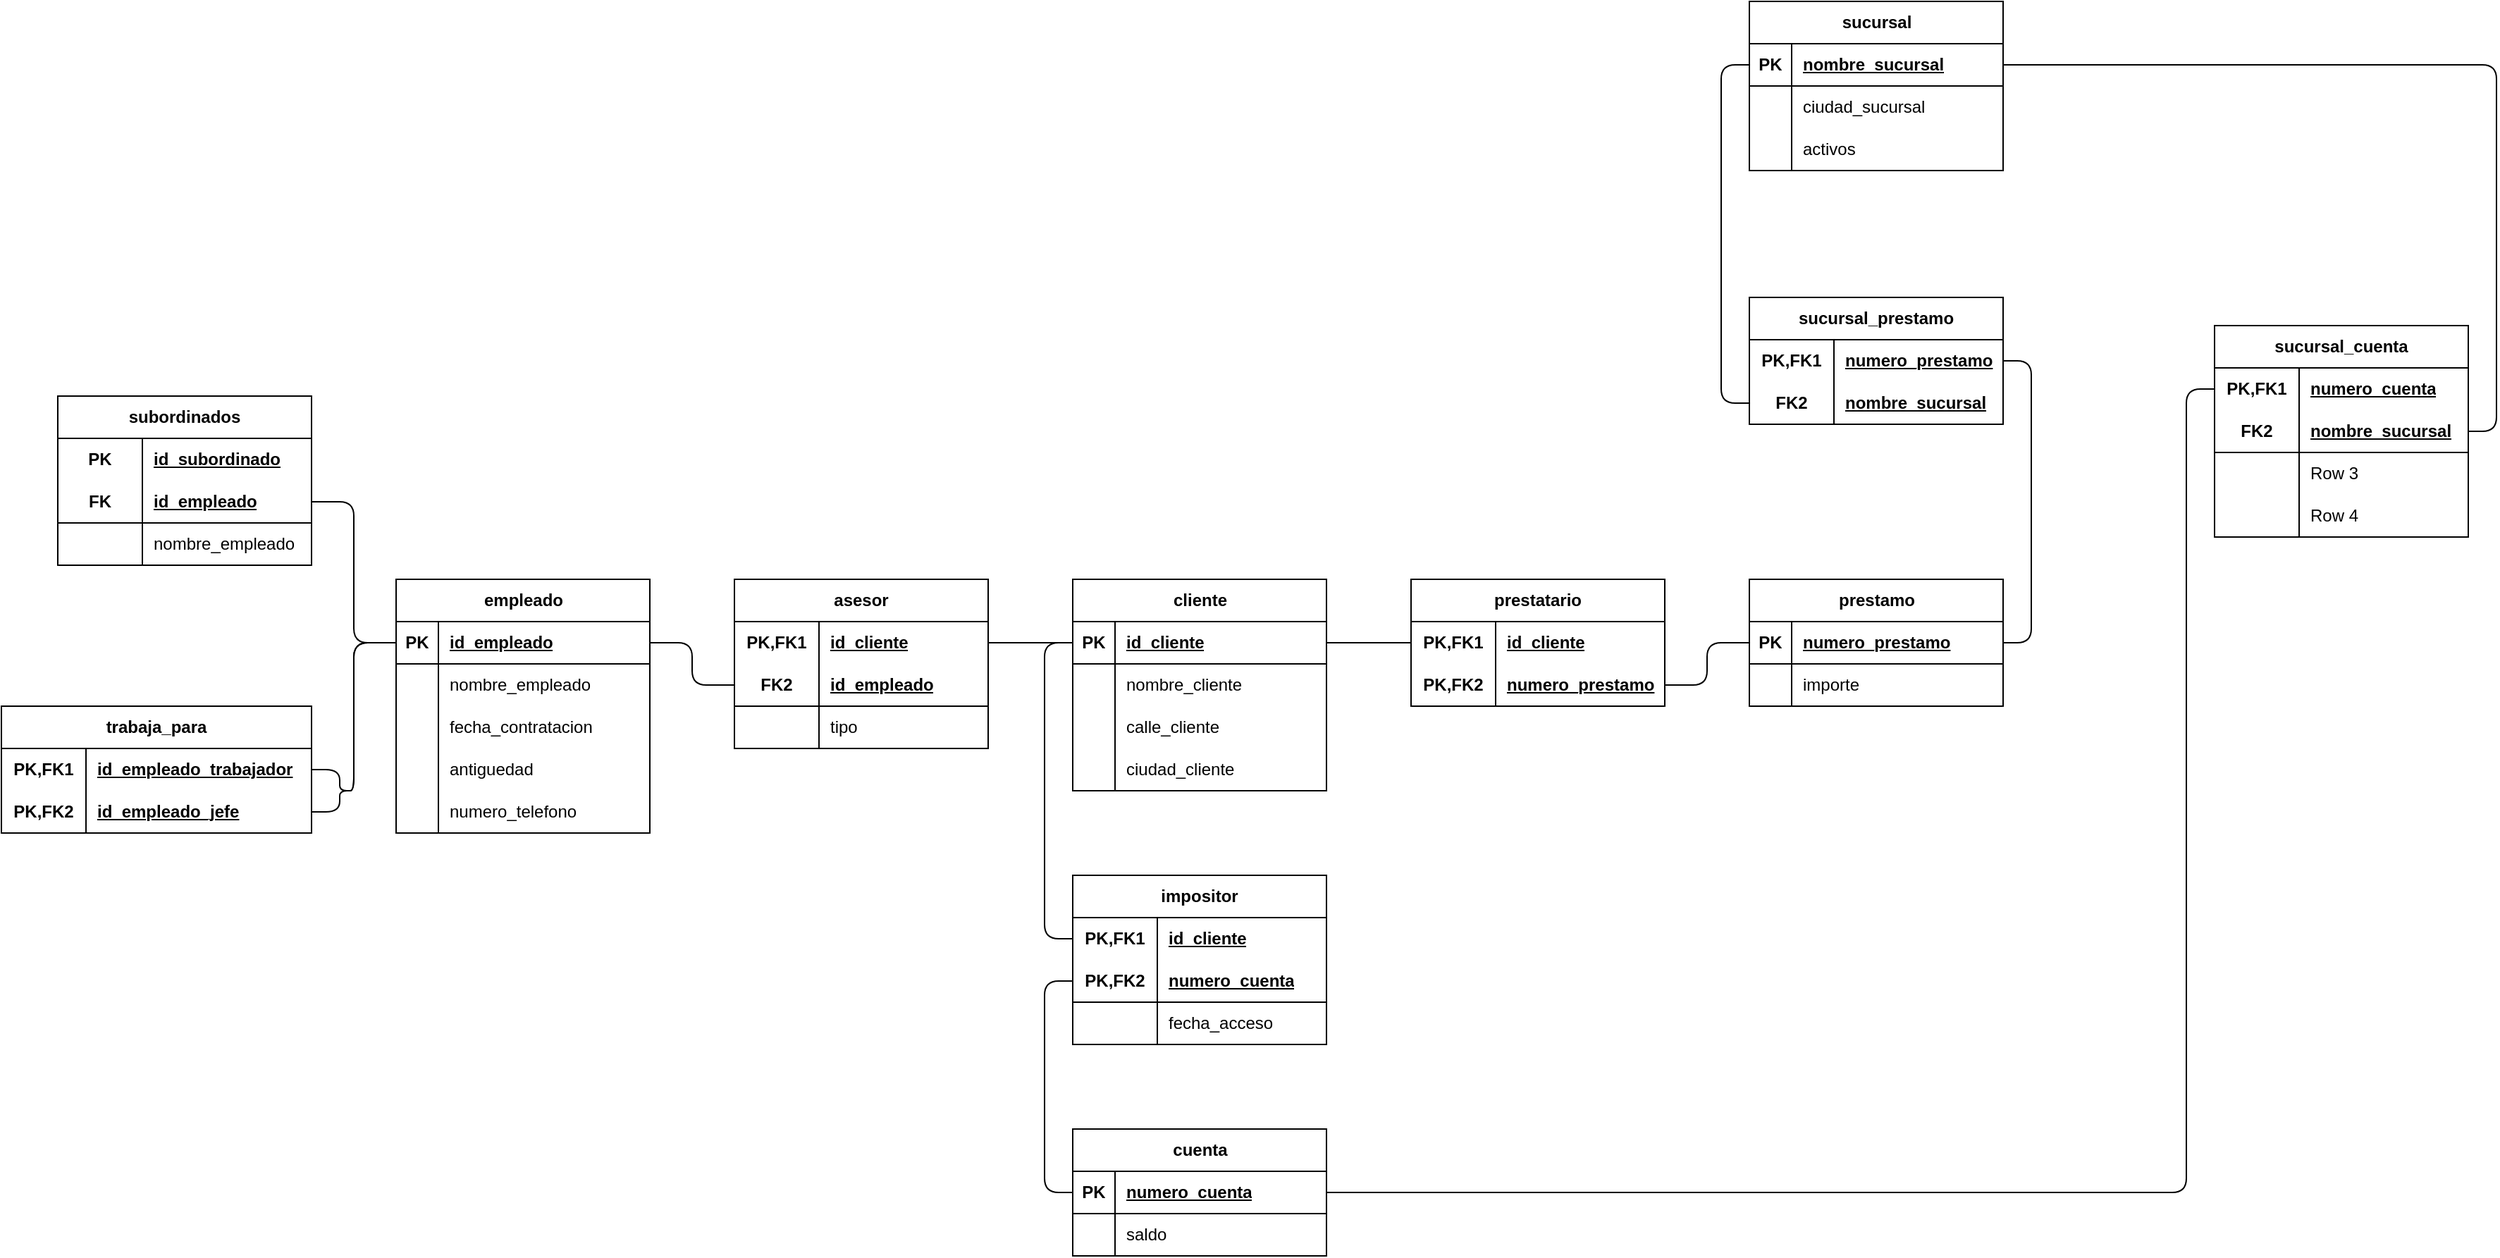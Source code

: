 <mxfile version="24.6.4" type="github">
  <diagram name="Page-1" id="PwkVuGm8XhXzM4n0Y1nv">
    <mxGraphModel dx="2437" dy="2028" grid="1" gridSize="10" guides="1" tooltips="1" connect="1" arrows="1" fold="1" page="1" pageScale="1" pageWidth="850" pageHeight="1100" math="0" shadow="0">
      <root>
        <mxCell id="0" />
        <mxCell id="1" parent="0" />
        <mxCell id="ovVoZ49HgOf7FlBFa15o-1" value="cliente" style="shape=table;startSize=30;container=1;collapsible=1;childLayout=tableLayout;fixedRows=1;rowLines=0;fontStyle=1;align=center;resizeLast=1;html=1;" vertex="1" parent="1">
          <mxGeometry x="170" y="200" width="180" height="150" as="geometry" />
        </mxCell>
        <mxCell id="ovVoZ49HgOf7FlBFa15o-2" value="" style="shape=tableRow;horizontal=0;startSize=0;swimlaneHead=0;swimlaneBody=0;fillColor=none;collapsible=0;dropTarget=0;points=[[0,0.5],[1,0.5]];portConstraint=eastwest;top=0;left=0;right=0;bottom=1;" vertex="1" parent="ovVoZ49HgOf7FlBFa15o-1">
          <mxGeometry y="30" width="180" height="30" as="geometry" />
        </mxCell>
        <mxCell id="ovVoZ49HgOf7FlBFa15o-3" value="PK" style="shape=partialRectangle;connectable=0;fillColor=none;top=0;left=0;bottom=0;right=0;fontStyle=1;overflow=hidden;whiteSpace=wrap;html=1;" vertex="1" parent="ovVoZ49HgOf7FlBFa15o-2">
          <mxGeometry width="30" height="30" as="geometry">
            <mxRectangle width="30" height="30" as="alternateBounds" />
          </mxGeometry>
        </mxCell>
        <mxCell id="ovVoZ49HgOf7FlBFa15o-4" value="id_cliente" style="shape=partialRectangle;connectable=0;fillColor=none;top=0;left=0;bottom=0;right=0;align=left;spacingLeft=6;fontStyle=5;overflow=hidden;whiteSpace=wrap;html=1;" vertex="1" parent="ovVoZ49HgOf7FlBFa15o-2">
          <mxGeometry x="30" width="150" height="30" as="geometry">
            <mxRectangle width="150" height="30" as="alternateBounds" />
          </mxGeometry>
        </mxCell>
        <mxCell id="ovVoZ49HgOf7FlBFa15o-5" value="" style="shape=tableRow;horizontal=0;startSize=0;swimlaneHead=0;swimlaneBody=0;fillColor=none;collapsible=0;dropTarget=0;points=[[0,0.5],[1,0.5]];portConstraint=eastwest;top=0;left=0;right=0;bottom=0;" vertex="1" parent="ovVoZ49HgOf7FlBFa15o-1">
          <mxGeometry y="60" width="180" height="30" as="geometry" />
        </mxCell>
        <mxCell id="ovVoZ49HgOf7FlBFa15o-6" value="" style="shape=partialRectangle;connectable=0;fillColor=none;top=0;left=0;bottom=0;right=0;editable=1;overflow=hidden;whiteSpace=wrap;html=1;" vertex="1" parent="ovVoZ49HgOf7FlBFa15o-5">
          <mxGeometry width="30" height="30" as="geometry">
            <mxRectangle width="30" height="30" as="alternateBounds" />
          </mxGeometry>
        </mxCell>
        <mxCell id="ovVoZ49HgOf7FlBFa15o-7" value="nombre_cliente" style="shape=partialRectangle;connectable=0;fillColor=none;top=0;left=0;bottom=0;right=0;align=left;spacingLeft=6;overflow=hidden;whiteSpace=wrap;html=1;" vertex="1" parent="ovVoZ49HgOf7FlBFa15o-5">
          <mxGeometry x="30" width="150" height="30" as="geometry">
            <mxRectangle width="150" height="30" as="alternateBounds" />
          </mxGeometry>
        </mxCell>
        <mxCell id="ovVoZ49HgOf7FlBFa15o-8" value="" style="shape=tableRow;horizontal=0;startSize=0;swimlaneHead=0;swimlaneBody=0;fillColor=none;collapsible=0;dropTarget=0;points=[[0,0.5],[1,0.5]];portConstraint=eastwest;top=0;left=0;right=0;bottom=0;" vertex="1" parent="ovVoZ49HgOf7FlBFa15o-1">
          <mxGeometry y="90" width="180" height="30" as="geometry" />
        </mxCell>
        <mxCell id="ovVoZ49HgOf7FlBFa15o-9" value="" style="shape=partialRectangle;connectable=0;fillColor=none;top=0;left=0;bottom=0;right=0;editable=1;overflow=hidden;whiteSpace=wrap;html=1;" vertex="1" parent="ovVoZ49HgOf7FlBFa15o-8">
          <mxGeometry width="30" height="30" as="geometry">
            <mxRectangle width="30" height="30" as="alternateBounds" />
          </mxGeometry>
        </mxCell>
        <mxCell id="ovVoZ49HgOf7FlBFa15o-10" value="calle_cliente" style="shape=partialRectangle;connectable=0;fillColor=none;top=0;left=0;bottom=0;right=0;align=left;spacingLeft=6;overflow=hidden;whiteSpace=wrap;html=1;" vertex="1" parent="ovVoZ49HgOf7FlBFa15o-8">
          <mxGeometry x="30" width="150" height="30" as="geometry">
            <mxRectangle width="150" height="30" as="alternateBounds" />
          </mxGeometry>
        </mxCell>
        <mxCell id="ovVoZ49HgOf7FlBFa15o-11" value="" style="shape=tableRow;horizontal=0;startSize=0;swimlaneHead=0;swimlaneBody=0;fillColor=none;collapsible=0;dropTarget=0;points=[[0,0.5],[1,0.5]];portConstraint=eastwest;top=0;left=0;right=0;bottom=0;" vertex="1" parent="ovVoZ49HgOf7FlBFa15o-1">
          <mxGeometry y="120" width="180" height="30" as="geometry" />
        </mxCell>
        <mxCell id="ovVoZ49HgOf7FlBFa15o-12" value="" style="shape=partialRectangle;connectable=0;fillColor=none;top=0;left=0;bottom=0;right=0;editable=1;overflow=hidden;whiteSpace=wrap;html=1;" vertex="1" parent="ovVoZ49HgOf7FlBFa15o-11">
          <mxGeometry width="30" height="30" as="geometry">
            <mxRectangle width="30" height="30" as="alternateBounds" />
          </mxGeometry>
        </mxCell>
        <mxCell id="ovVoZ49HgOf7FlBFa15o-13" value="ciudad_cliente" style="shape=partialRectangle;connectable=0;fillColor=none;top=0;left=0;bottom=0;right=0;align=left;spacingLeft=6;overflow=hidden;whiteSpace=wrap;html=1;" vertex="1" parent="ovVoZ49HgOf7FlBFa15o-11">
          <mxGeometry x="30" width="150" height="30" as="geometry">
            <mxRectangle width="150" height="30" as="alternateBounds" />
          </mxGeometry>
        </mxCell>
        <mxCell id="ovVoZ49HgOf7FlBFa15o-14" value="prestamo" style="shape=table;startSize=30;container=1;collapsible=1;childLayout=tableLayout;fixedRows=1;rowLines=0;fontStyle=1;align=center;resizeLast=1;html=1;" vertex="1" parent="1">
          <mxGeometry x="650" y="200" width="180" height="90" as="geometry" />
        </mxCell>
        <mxCell id="ovVoZ49HgOf7FlBFa15o-15" value="" style="shape=tableRow;horizontal=0;startSize=0;swimlaneHead=0;swimlaneBody=0;fillColor=none;collapsible=0;dropTarget=0;points=[[0,0.5],[1,0.5]];portConstraint=eastwest;top=0;left=0;right=0;bottom=1;" vertex="1" parent="ovVoZ49HgOf7FlBFa15o-14">
          <mxGeometry y="30" width="180" height="30" as="geometry" />
        </mxCell>
        <mxCell id="ovVoZ49HgOf7FlBFa15o-16" value="PK" style="shape=partialRectangle;connectable=0;fillColor=none;top=0;left=0;bottom=0;right=0;fontStyle=1;overflow=hidden;whiteSpace=wrap;html=1;" vertex="1" parent="ovVoZ49HgOf7FlBFa15o-15">
          <mxGeometry width="30" height="30" as="geometry">
            <mxRectangle width="30" height="30" as="alternateBounds" />
          </mxGeometry>
        </mxCell>
        <mxCell id="ovVoZ49HgOf7FlBFa15o-17" value="numero_prestamo" style="shape=partialRectangle;connectable=0;fillColor=none;top=0;left=0;bottom=0;right=0;align=left;spacingLeft=6;fontStyle=5;overflow=hidden;whiteSpace=wrap;html=1;" vertex="1" parent="ovVoZ49HgOf7FlBFa15o-15">
          <mxGeometry x="30" width="150" height="30" as="geometry">
            <mxRectangle width="150" height="30" as="alternateBounds" />
          </mxGeometry>
        </mxCell>
        <mxCell id="ovVoZ49HgOf7FlBFa15o-18" value="" style="shape=tableRow;horizontal=0;startSize=0;swimlaneHead=0;swimlaneBody=0;fillColor=none;collapsible=0;dropTarget=0;points=[[0,0.5],[1,0.5]];portConstraint=eastwest;top=0;left=0;right=0;bottom=0;" vertex="1" parent="ovVoZ49HgOf7FlBFa15o-14">
          <mxGeometry y="60" width="180" height="30" as="geometry" />
        </mxCell>
        <mxCell id="ovVoZ49HgOf7FlBFa15o-19" value="" style="shape=partialRectangle;connectable=0;fillColor=none;top=0;left=0;bottom=0;right=0;editable=1;overflow=hidden;whiteSpace=wrap;html=1;" vertex="1" parent="ovVoZ49HgOf7FlBFa15o-18">
          <mxGeometry width="30" height="30" as="geometry">
            <mxRectangle width="30" height="30" as="alternateBounds" />
          </mxGeometry>
        </mxCell>
        <mxCell id="ovVoZ49HgOf7FlBFa15o-20" value="importe" style="shape=partialRectangle;connectable=0;fillColor=none;top=0;left=0;bottom=0;right=0;align=left;spacingLeft=6;overflow=hidden;whiteSpace=wrap;html=1;" vertex="1" parent="ovVoZ49HgOf7FlBFa15o-18">
          <mxGeometry x="30" width="150" height="30" as="geometry">
            <mxRectangle width="150" height="30" as="alternateBounds" />
          </mxGeometry>
        </mxCell>
        <mxCell id="ovVoZ49HgOf7FlBFa15o-27" value="prestatario" style="shape=table;startSize=30;container=1;collapsible=1;childLayout=tableLayout;fixedRows=1;rowLines=0;fontStyle=1;align=center;resizeLast=1;html=1;whiteSpace=wrap;" vertex="1" parent="1">
          <mxGeometry x="410" y="200" width="180" height="90" as="geometry">
            <mxRectangle x="410" y="200" width="100" height="30" as="alternateBounds" />
          </mxGeometry>
        </mxCell>
        <mxCell id="ovVoZ49HgOf7FlBFa15o-28" value="" style="shape=tableRow;horizontal=0;startSize=0;swimlaneHead=0;swimlaneBody=0;fillColor=none;collapsible=0;dropTarget=0;points=[[0,0.5],[1,0.5]];portConstraint=eastwest;top=0;left=0;right=0;bottom=0;html=1;" vertex="1" parent="ovVoZ49HgOf7FlBFa15o-27">
          <mxGeometry y="30" width="180" height="30" as="geometry" />
        </mxCell>
        <mxCell id="ovVoZ49HgOf7FlBFa15o-29" value="PK,FK1" style="shape=partialRectangle;connectable=0;fillColor=none;top=0;left=0;bottom=0;right=0;fontStyle=1;overflow=hidden;html=1;whiteSpace=wrap;" vertex="1" parent="ovVoZ49HgOf7FlBFa15o-28">
          <mxGeometry width="60" height="30" as="geometry">
            <mxRectangle width="60" height="30" as="alternateBounds" />
          </mxGeometry>
        </mxCell>
        <mxCell id="ovVoZ49HgOf7FlBFa15o-30" value="id_cliente" style="shape=partialRectangle;connectable=0;fillColor=none;top=0;left=0;bottom=0;right=0;align=left;spacingLeft=6;fontStyle=5;overflow=hidden;html=1;whiteSpace=wrap;" vertex="1" parent="ovVoZ49HgOf7FlBFa15o-28">
          <mxGeometry x="60" width="120" height="30" as="geometry">
            <mxRectangle width="120" height="30" as="alternateBounds" />
          </mxGeometry>
        </mxCell>
        <mxCell id="ovVoZ49HgOf7FlBFa15o-31" value="" style="shape=tableRow;horizontal=0;startSize=0;swimlaneHead=0;swimlaneBody=0;fillColor=none;collapsible=0;dropTarget=0;points=[[0,0.5],[1,0.5]];portConstraint=eastwest;top=0;left=0;right=0;bottom=1;html=1;" vertex="1" parent="ovVoZ49HgOf7FlBFa15o-27">
          <mxGeometry y="60" width="180" height="30" as="geometry" />
        </mxCell>
        <mxCell id="ovVoZ49HgOf7FlBFa15o-32" value="PK,FK2" style="shape=partialRectangle;connectable=0;fillColor=none;top=0;left=0;bottom=0;right=0;fontStyle=1;overflow=hidden;html=1;whiteSpace=wrap;" vertex="1" parent="ovVoZ49HgOf7FlBFa15o-31">
          <mxGeometry width="60" height="30" as="geometry">
            <mxRectangle width="60" height="30" as="alternateBounds" />
          </mxGeometry>
        </mxCell>
        <mxCell id="ovVoZ49HgOf7FlBFa15o-33" value="numero_prestamo" style="shape=partialRectangle;connectable=0;fillColor=none;top=0;left=0;bottom=0;right=0;align=left;spacingLeft=6;fontStyle=5;overflow=hidden;html=1;whiteSpace=wrap;" vertex="1" parent="ovVoZ49HgOf7FlBFa15o-31">
          <mxGeometry x="60" width="120" height="30" as="geometry">
            <mxRectangle width="120" height="30" as="alternateBounds" />
          </mxGeometry>
        </mxCell>
        <mxCell id="ovVoZ49HgOf7FlBFa15o-53" value="asesor" style="shape=table;startSize=30;container=1;collapsible=1;childLayout=tableLayout;fixedRows=1;rowLines=0;fontStyle=1;align=center;resizeLast=1;html=1;whiteSpace=wrap;" vertex="1" parent="1">
          <mxGeometry x="-70" y="200" width="180" height="120" as="geometry">
            <mxRectangle x="-70" y="200" width="130" height="30" as="alternateBounds" />
          </mxGeometry>
        </mxCell>
        <mxCell id="ovVoZ49HgOf7FlBFa15o-54" value="" style="shape=tableRow;horizontal=0;startSize=0;swimlaneHead=0;swimlaneBody=0;fillColor=none;collapsible=0;dropTarget=0;points=[[0,0.5],[1,0.5]];portConstraint=eastwest;top=0;left=0;right=0;bottom=0;html=1;" vertex="1" parent="ovVoZ49HgOf7FlBFa15o-53">
          <mxGeometry y="30" width="180" height="30" as="geometry" />
        </mxCell>
        <mxCell id="ovVoZ49HgOf7FlBFa15o-55" value="PK,FK1" style="shape=partialRectangle;connectable=0;fillColor=none;top=0;left=0;bottom=0;right=0;fontStyle=1;overflow=hidden;html=1;whiteSpace=wrap;" vertex="1" parent="ovVoZ49HgOf7FlBFa15o-54">
          <mxGeometry width="60" height="30" as="geometry">
            <mxRectangle width="60" height="30" as="alternateBounds" />
          </mxGeometry>
        </mxCell>
        <mxCell id="ovVoZ49HgOf7FlBFa15o-56" value="id_cliente" style="shape=partialRectangle;connectable=0;fillColor=none;top=0;left=0;bottom=0;right=0;align=left;spacingLeft=6;fontStyle=5;overflow=hidden;html=1;whiteSpace=wrap;" vertex="1" parent="ovVoZ49HgOf7FlBFa15o-54">
          <mxGeometry x="60" width="120" height="30" as="geometry">
            <mxRectangle width="120" height="30" as="alternateBounds" />
          </mxGeometry>
        </mxCell>
        <mxCell id="ovVoZ49HgOf7FlBFa15o-57" value="" style="shape=tableRow;horizontal=0;startSize=0;swimlaneHead=0;swimlaneBody=0;fillColor=none;collapsible=0;dropTarget=0;points=[[0,0.5],[1,0.5]];portConstraint=eastwest;top=0;left=0;right=0;bottom=1;html=1;" vertex="1" parent="ovVoZ49HgOf7FlBFa15o-53">
          <mxGeometry y="60" width="180" height="30" as="geometry" />
        </mxCell>
        <mxCell id="ovVoZ49HgOf7FlBFa15o-58" value="FK2" style="shape=partialRectangle;connectable=0;fillColor=none;top=0;left=0;bottom=0;right=0;fontStyle=1;overflow=hidden;html=1;whiteSpace=wrap;" vertex="1" parent="ovVoZ49HgOf7FlBFa15o-57">
          <mxGeometry width="60" height="30" as="geometry">
            <mxRectangle width="60" height="30" as="alternateBounds" />
          </mxGeometry>
        </mxCell>
        <mxCell id="ovVoZ49HgOf7FlBFa15o-59" value="id_empleado" style="shape=partialRectangle;connectable=0;fillColor=none;top=0;left=0;bottom=0;right=0;align=left;spacingLeft=6;fontStyle=5;overflow=hidden;html=1;whiteSpace=wrap;" vertex="1" parent="ovVoZ49HgOf7FlBFa15o-57">
          <mxGeometry x="60" width="120" height="30" as="geometry">
            <mxRectangle width="120" height="30" as="alternateBounds" />
          </mxGeometry>
        </mxCell>
        <mxCell id="ovVoZ49HgOf7FlBFa15o-60" value="" style="shape=tableRow;horizontal=0;startSize=0;swimlaneHead=0;swimlaneBody=0;fillColor=none;collapsible=0;dropTarget=0;points=[[0,0.5],[1,0.5]];portConstraint=eastwest;top=0;left=0;right=0;bottom=0;html=1;" vertex="1" parent="ovVoZ49HgOf7FlBFa15o-53">
          <mxGeometry y="90" width="180" height="30" as="geometry" />
        </mxCell>
        <mxCell id="ovVoZ49HgOf7FlBFa15o-61" value="" style="shape=partialRectangle;connectable=0;fillColor=none;top=0;left=0;bottom=0;right=0;editable=1;overflow=hidden;html=1;whiteSpace=wrap;" vertex="1" parent="ovVoZ49HgOf7FlBFa15o-60">
          <mxGeometry width="60" height="30" as="geometry">
            <mxRectangle width="60" height="30" as="alternateBounds" />
          </mxGeometry>
        </mxCell>
        <mxCell id="ovVoZ49HgOf7FlBFa15o-62" value="tipo" style="shape=partialRectangle;connectable=0;fillColor=none;top=0;left=0;bottom=0;right=0;align=left;spacingLeft=6;overflow=hidden;html=1;whiteSpace=wrap;" vertex="1" parent="ovVoZ49HgOf7FlBFa15o-60">
          <mxGeometry x="60" width="120" height="30" as="geometry">
            <mxRectangle width="120" height="30" as="alternateBounds" />
          </mxGeometry>
        </mxCell>
        <mxCell id="ovVoZ49HgOf7FlBFa15o-66" value="empleado" style="shape=table;startSize=30;container=1;collapsible=1;childLayout=tableLayout;fixedRows=1;rowLines=0;fontStyle=1;align=center;resizeLast=1;html=1;" vertex="1" parent="1">
          <mxGeometry x="-310" y="200" width="180" height="180" as="geometry" />
        </mxCell>
        <mxCell id="ovVoZ49HgOf7FlBFa15o-67" value="" style="shape=tableRow;horizontal=0;startSize=0;swimlaneHead=0;swimlaneBody=0;fillColor=none;collapsible=0;dropTarget=0;points=[[0,0.5],[1,0.5]];portConstraint=eastwest;top=0;left=0;right=0;bottom=1;" vertex="1" parent="ovVoZ49HgOf7FlBFa15o-66">
          <mxGeometry y="30" width="180" height="30" as="geometry" />
        </mxCell>
        <mxCell id="ovVoZ49HgOf7FlBFa15o-68" value="PK" style="shape=partialRectangle;connectable=0;fillColor=none;top=0;left=0;bottom=0;right=0;fontStyle=1;overflow=hidden;whiteSpace=wrap;html=1;" vertex="1" parent="ovVoZ49HgOf7FlBFa15o-67">
          <mxGeometry width="30" height="30" as="geometry">
            <mxRectangle width="30" height="30" as="alternateBounds" />
          </mxGeometry>
        </mxCell>
        <mxCell id="ovVoZ49HgOf7FlBFa15o-69" value="id_empleado" style="shape=partialRectangle;connectable=0;fillColor=none;top=0;left=0;bottom=0;right=0;align=left;spacingLeft=6;fontStyle=5;overflow=hidden;whiteSpace=wrap;html=1;" vertex="1" parent="ovVoZ49HgOf7FlBFa15o-67">
          <mxGeometry x="30" width="150" height="30" as="geometry">
            <mxRectangle width="150" height="30" as="alternateBounds" />
          </mxGeometry>
        </mxCell>
        <mxCell id="ovVoZ49HgOf7FlBFa15o-70" value="" style="shape=tableRow;horizontal=0;startSize=0;swimlaneHead=0;swimlaneBody=0;fillColor=none;collapsible=0;dropTarget=0;points=[[0,0.5],[1,0.5]];portConstraint=eastwest;top=0;left=0;right=0;bottom=0;" vertex="1" parent="ovVoZ49HgOf7FlBFa15o-66">
          <mxGeometry y="60" width="180" height="30" as="geometry" />
        </mxCell>
        <mxCell id="ovVoZ49HgOf7FlBFa15o-71" value="" style="shape=partialRectangle;connectable=0;fillColor=none;top=0;left=0;bottom=0;right=0;editable=1;overflow=hidden;whiteSpace=wrap;html=1;" vertex="1" parent="ovVoZ49HgOf7FlBFa15o-70">
          <mxGeometry width="30" height="30" as="geometry">
            <mxRectangle width="30" height="30" as="alternateBounds" />
          </mxGeometry>
        </mxCell>
        <mxCell id="ovVoZ49HgOf7FlBFa15o-72" value="nombre_empleado" style="shape=partialRectangle;connectable=0;fillColor=none;top=0;left=0;bottom=0;right=0;align=left;spacingLeft=6;overflow=hidden;whiteSpace=wrap;html=1;" vertex="1" parent="ovVoZ49HgOf7FlBFa15o-70">
          <mxGeometry x="30" width="150" height="30" as="geometry">
            <mxRectangle width="150" height="30" as="alternateBounds" />
          </mxGeometry>
        </mxCell>
        <mxCell id="ovVoZ49HgOf7FlBFa15o-73" value="" style="shape=tableRow;horizontal=0;startSize=0;swimlaneHead=0;swimlaneBody=0;fillColor=none;collapsible=0;dropTarget=0;points=[[0,0.5],[1,0.5]];portConstraint=eastwest;top=0;left=0;right=0;bottom=0;" vertex="1" parent="ovVoZ49HgOf7FlBFa15o-66">
          <mxGeometry y="90" width="180" height="30" as="geometry" />
        </mxCell>
        <mxCell id="ovVoZ49HgOf7FlBFa15o-74" value="" style="shape=partialRectangle;connectable=0;fillColor=none;top=0;left=0;bottom=0;right=0;editable=1;overflow=hidden;whiteSpace=wrap;html=1;" vertex="1" parent="ovVoZ49HgOf7FlBFa15o-73">
          <mxGeometry width="30" height="30" as="geometry">
            <mxRectangle width="30" height="30" as="alternateBounds" />
          </mxGeometry>
        </mxCell>
        <mxCell id="ovVoZ49HgOf7FlBFa15o-75" value="fecha_contratacion" style="shape=partialRectangle;connectable=0;fillColor=none;top=0;left=0;bottom=0;right=0;align=left;spacingLeft=6;overflow=hidden;whiteSpace=wrap;html=1;" vertex="1" parent="ovVoZ49HgOf7FlBFa15o-73">
          <mxGeometry x="30" width="150" height="30" as="geometry">
            <mxRectangle width="150" height="30" as="alternateBounds" />
          </mxGeometry>
        </mxCell>
        <mxCell id="ovVoZ49HgOf7FlBFa15o-76" value="" style="shape=tableRow;horizontal=0;startSize=0;swimlaneHead=0;swimlaneBody=0;fillColor=none;collapsible=0;dropTarget=0;points=[[0,0.5],[1,0.5]];portConstraint=eastwest;top=0;left=0;right=0;bottom=0;" vertex="1" parent="ovVoZ49HgOf7FlBFa15o-66">
          <mxGeometry y="120" width="180" height="30" as="geometry" />
        </mxCell>
        <mxCell id="ovVoZ49HgOf7FlBFa15o-77" value="" style="shape=partialRectangle;connectable=0;fillColor=none;top=0;left=0;bottom=0;right=0;editable=1;overflow=hidden;whiteSpace=wrap;html=1;" vertex="1" parent="ovVoZ49HgOf7FlBFa15o-76">
          <mxGeometry width="30" height="30" as="geometry">
            <mxRectangle width="30" height="30" as="alternateBounds" />
          </mxGeometry>
        </mxCell>
        <mxCell id="ovVoZ49HgOf7FlBFa15o-78" value="antiguedad" style="shape=partialRectangle;connectable=0;fillColor=none;top=0;left=0;bottom=0;right=0;align=left;spacingLeft=6;overflow=hidden;whiteSpace=wrap;html=1;" vertex="1" parent="ovVoZ49HgOf7FlBFa15o-76">
          <mxGeometry x="30" width="150" height="30" as="geometry">
            <mxRectangle width="150" height="30" as="alternateBounds" />
          </mxGeometry>
        </mxCell>
        <mxCell id="ovVoZ49HgOf7FlBFa15o-225" value="" style="shape=tableRow;horizontal=0;startSize=0;swimlaneHead=0;swimlaneBody=0;fillColor=none;collapsible=0;dropTarget=0;points=[[0,0.5],[1,0.5]];portConstraint=eastwest;top=0;left=0;right=0;bottom=0;" vertex="1" parent="ovVoZ49HgOf7FlBFa15o-66">
          <mxGeometry y="150" width="180" height="30" as="geometry" />
        </mxCell>
        <mxCell id="ovVoZ49HgOf7FlBFa15o-226" value="" style="shape=partialRectangle;connectable=0;fillColor=none;top=0;left=0;bottom=0;right=0;editable=1;overflow=hidden;whiteSpace=wrap;html=1;" vertex="1" parent="ovVoZ49HgOf7FlBFa15o-225">
          <mxGeometry width="30" height="30" as="geometry">
            <mxRectangle width="30" height="30" as="alternateBounds" />
          </mxGeometry>
        </mxCell>
        <mxCell id="ovVoZ49HgOf7FlBFa15o-227" value="numero_telefono" style="shape=partialRectangle;connectable=0;fillColor=none;top=0;left=0;bottom=0;right=0;align=left;spacingLeft=6;overflow=hidden;whiteSpace=wrap;html=1;" vertex="1" parent="ovVoZ49HgOf7FlBFa15o-225">
          <mxGeometry x="30" width="150" height="30" as="geometry">
            <mxRectangle width="150" height="30" as="alternateBounds" />
          </mxGeometry>
        </mxCell>
        <mxCell id="ovVoZ49HgOf7FlBFa15o-79" value="impositor" style="shape=table;startSize=30;container=1;collapsible=1;childLayout=tableLayout;fixedRows=1;rowLines=0;fontStyle=1;align=center;resizeLast=1;html=1;whiteSpace=wrap;" vertex="1" parent="1">
          <mxGeometry x="170" y="410" width="180" height="120" as="geometry">
            <mxRectangle x="170" y="410" width="90" height="30" as="alternateBounds" />
          </mxGeometry>
        </mxCell>
        <mxCell id="ovVoZ49HgOf7FlBFa15o-80" value="" style="shape=tableRow;horizontal=0;startSize=0;swimlaneHead=0;swimlaneBody=0;fillColor=none;collapsible=0;dropTarget=0;points=[[0,0.5],[1,0.5]];portConstraint=eastwest;top=0;left=0;right=0;bottom=0;html=1;" vertex="1" parent="ovVoZ49HgOf7FlBFa15o-79">
          <mxGeometry y="30" width="180" height="30" as="geometry" />
        </mxCell>
        <mxCell id="ovVoZ49HgOf7FlBFa15o-81" value="PK,FK1" style="shape=partialRectangle;connectable=0;fillColor=none;top=0;left=0;bottom=0;right=0;fontStyle=1;overflow=hidden;html=1;whiteSpace=wrap;" vertex="1" parent="ovVoZ49HgOf7FlBFa15o-80">
          <mxGeometry width="60" height="30" as="geometry">
            <mxRectangle width="60" height="30" as="alternateBounds" />
          </mxGeometry>
        </mxCell>
        <mxCell id="ovVoZ49HgOf7FlBFa15o-82" value="id_cliente" style="shape=partialRectangle;connectable=0;fillColor=none;top=0;left=0;bottom=0;right=0;align=left;spacingLeft=6;fontStyle=5;overflow=hidden;html=1;whiteSpace=wrap;" vertex="1" parent="ovVoZ49HgOf7FlBFa15o-80">
          <mxGeometry x="60" width="120" height="30" as="geometry">
            <mxRectangle width="120" height="30" as="alternateBounds" />
          </mxGeometry>
        </mxCell>
        <mxCell id="ovVoZ49HgOf7FlBFa15o-83" value="" style="shape=tableRow;horizontal=0;startSize=0;swimlaneHead=0;swimlaneBody=0;fillColor=none;collapsible=0;dropTarget=0;points=[[0,0.5],[1,0.5]];portConstraint=eastwest;top=0;left=0;right=0;bottom=1;html=1;" vertex="1" parent="ovVoZ49HgOf7FlBFa15o-79">
          <mxGeometry y="60" width="180" height="30" as="geometry" />
        </mxCell>
        <mxCell id="ovVoZ49HgOf7FlBFa15o-84" value="PK,FK2" style="shape=partialRectangle;connectable=0;fillColor=none;top=0;left=0;bottom=0;right=0;fontStyle=1;overflow=hidden;html=1;whiteSpace=wrap;" vertex="1" parent="ovVoZ49HgOf7FlBFa15o-83">
          <mxGeometry width="60" height="30" as="geometry">
            <mxRectangle width="60" height="30" as="alternateBounds" />
          </mxGeometry>
        </mxCell>
        <mxCell id="ovVoZ49HgOf7FlBFa15o-85" value="numero_cuenta" style="shape=partialRectangle;connectable=0;fillColor=none;top=0;left=0;bottom=0;right=0;align=left;spacingLeft=6;fontStyle=5;overflow=hidden;html=1;whiteSpace=wrap;" vertex="1" parent="ovVoZ49HgOf7FlBFa15o-83">
          <mxGeometry x="60" width="120" height="30" as="geometry">
            <mxRectangle width="120" height="30" as="alternateBounds" />
          </mxGeometry>
        </mxCell>
        <mxCell id="ovVoZ49HgOf7FlBFa15o-86" value="" style="shape=tableRow;horizontal=0;startSize=0;swimlaneHead=0;swimlaneBody=0;fillColor=none;collapsible=0;dropTarget=0;points=[[0,0.5],[1,0.5]];portConstraint=eastwest;top=0;left=0;right=0;bottom=0;html=1;" vertex="1" parent="ovVoZ49HgOf7FlBFa15o-79">
          <mxGeometry y="90" width="180" height="30" as="geometry" />
        </mxCell>
        <mxCell id="ovVoZ49HgOf7FlBFa15o-87" value="" style="shape=partialRectangle;connectable=0;fillColor=none;top=0;left=0;bottom=0;right=0;editable=1;overflow=hidden;html=1;whiteSpace=wrap;" vertex="1" parent="ovVoZ49HgOf7FlBFa15o-86">
          <mxGeometry width="60" height="30" as="geometry">
            <mxRectangle width="60" height="30" as="alternateBounds" />
          </mxGeometry>
        </mxCell>
        <mxCell id="ovVoZ49HgOf7FlBFa15o-88" value="fecha_acceso" style="shape=partialRectangle;connectable=0;fillColor=none;top=0;left=0;bottom=0;right=0;align=left;spacingLeft=6;overflow=hidden;html=1;whiteSpace=wrap;" vertex="1" parent="ovVoZ49HgOf7FlBFa15o-86">
          <mxGeometry x="60" width="120" height="30" as="geometry">
            <mxRectangle width="120" height="30" as="alternateBounds" />
          </mxGeometry>
        </mxCell>
        <mxCell id="ovVoZ49HgOf7FlBFa15o-92" value="cuenta" style="shape=table;startSize=30;container=1;collapsible=1;childLayout=tableLayout;fixedRows=1;rowLines=0;fontStyle=1;align=center;resizeLast=1;html=1;" vertex="1" parent="1">
          <mxGeometry x="170" y="590" width="180" height="90" as="geometry" />
        </mxCell>
        <mxCell id="ovVoZ49HgOf7FlBFa15o-93" value="" style="shape=tableRow;horizontal=0;startSize=0;swimlaneHead=0;swimlaneBody=0;fillColor=none;collapsible=0;dropTarget=0;points=[[0,0.5],[1,0.5]];portConstraint=eastwest;top=0;left=0;right=0;bottom=1;" vertex="1" parent="ovVoZ49HgOf7FlBFa15o-92">
          <mxGeometry y="30" width="180" height="30" as="geometry" />
        </mxCell>
        <mxCell id="ovVoZ49HgOf7FlBFa15o-94" value="PK" style="shape=partialRectangle;connectable=0;fillColor=none;top=0;left=0;bottom=0;right=0;fontStyle=1;overflow=hidden;whiteSpace=wrap;html=1;" vertex="1" parent="ovVoZ49HgOf7FlBFa15o-93">
          <mxGeometry width="30" height="30" as="geometry">
            <mxRectangle width="30" height="30" as="alternateBounds" />
          </mxGeometry>
        </mxCell>
        <mxCell id="ovVoZ49HgOf7FlBFa15o-95" value="numero_cuenta" style="shape=partialRectangle;connectable=0;fillColor=none;top=0;left=0;bottom=0;right=0;align=left;spacingLeft=6;fontStyle=5;overflow=hidden;whiteSpace=wrap;html=1;" vertex="1" parent="ovVoZ49HgOf7FlBFa15o-93">
          <mxGeometry x="30" width="150" height="30" as="geometry">
            <mxRectangle width="150" height="30" as="alternateBounds" />
          </mxGeometry>
        </mxCell>
        <mxCell id="ovVoZ49HgOf7FlBFa15o-96" value="" style="shape=tableRow;horizontal=0;startSize=0;swimlaneHead=0;swimlaneBody=0;fillColor=none;collapsible=0;dropTarget=0;points=[[0,0.5],[1,0.5]];portConstraint=eastwest;top=0;left=0;right=0;bottom=0;" vertex="1" parent="ovVoZ49HgOf7FlBFa15o-92">
          <mxGeometry y="60" width="180" height="30" as="geometry" />
        </mxCell>
        <mxCell id="ovVoZ49HgOf7FlBFa15o-97" value="" style="shape=partialRectangle;connectable=0;fillColor=none;top=0;left=0;bottom=0;right=0;editable=1;overflow=hidden;whiteSpace=wrap;html=1;" vertex="1" parent="ovVoZ49HgOf7FlBFa15o-96">
          <mxGeometry width="30" height="30" as="geometry">
            <mxRectangle width="30" height="30" as="alternateBounds" />
          </mxGeometry>
        </mxCell>
        <mxCell id="ovVoZ49HgOf7FlBFa15o-98" value="saldo" style="shape=partialRectangle;connectable=0;fillColor=none;top=0;left=0;bottom=0;right=0;align=left;spacingLeft=6;overflow=hidden;whiteSpace=wrap;html=1;" vertex="1" parent="ovVoZ49HgOf7FlBFa15o-96">
          <mxGeometry x="30" width="150" height="30" as="geometry">
            <mxRectangle width="150" height="30" as="alternateBounds" />
          </mxGeometry>
        </mxCell>
        <mxCell id="ovVoZ49HgOf7FlBFa15o-105" value="sucursal" style="shape=table;startSize=30;container=1;collapsible=1;childLayout=tableLayout;fixedRows=1;rowLines=0;fontStyle=1;align=center;resizeLast=1;html=1;" vertex="1" parent="1">
          <mxGeometry x="650" y="-210" width="180" height="120" as="geometry" />
        </mxCell>
        <mxCell id="ovVoZ49HgOf7FlBFa15o-106" value="" style="shape=tableRow;horizontal=0;startSize=0;swimlaneHead=0;swimlaneBody=0;fillColor=none;collapsible=0;dropTarget=0;points=[[0,0.5],[1,0.5]];portConstraint=eastwest;top=0;left=0;right=0;bottom=1;" vertex="1" parent="ovVoZ49HgOf7FlBFa15o-105">
          <mxGeometry y="30" width="180" height="30" as="geometry" />
        </mxCell>
        <mxCell id="ovVoZ49HgOf7FlBFa15o-107" value="PK" style="shape=partialRectangle;connectable=0;fillColor=none;top=0;left=0;bottom=0;right=0;fontStyle=1;overflow=hidden;whiteSpace=wrap;html=1;" vertex="1" parent="ovVoZ49HgOf7FlBFa15o-106">
          <mxGeometry width="30" height="30" as="geometry">
            <mxRectangle width="30" height="30" as="alternateBounds" />
          </mxGeometry>
        </mxCell>
        <mxCell id="ovVoZ49HgOf7FlBFa15o-108" value="nombre_sucursal" style="shape=partialRectangle;connectable=0;fillColor=none;top=0;left=0;bottom=0;right=0;align=left;spacingLeft=6;fontStyle=5;overflow=hidden;whiteSpace=wrap;html=1;" vertex="1" parent="ovVoZ49HgOf7FlBFa15o-106">
          <mxGeometry x="30" width="150" height="30" as="geometry">
            <mxRectangle width="150" height="30" as="alternateBounds" />
          </mxGeometry>
        </mxCell>
        <mxCell id="ovVoZ49HgOf7FlBFa15o-109" value="" style="shape=tableRow;horizontal=0;startSize=0;swimlaneHead=0;swimlaneBody=0;fillColor=none;collapsible=0;dropTarget=0;points=[[0,0.5],[1,0.5]];portConstraint=eastwest;top=0;left=0;right=0;bottom=0;" vertex="1" parent="ovVoZ49HgOf7FlBFa15o-105">
          <mxGeometry y="60" width="180" height="30" as="geometry" />
        </mxCell>
        <mxCell id="ovVoZ49HgOf7FlBFa15o-110" value="" style="shape=partialRectangle;connectable=0;fillColor=none;top=0;left=0;bottom=0;right=0;editable=1;overflow=hidden;whiteSpace=wrap;html=1;" vertex="1" parent="ovVoZ49HgOf7FlBFa15o-109">
          <mxGeometry width="30" height="30" as="geometry">
            <mxRectangle width="30" height="30" as="alternateBounds" />
          </mxGeometry>
        </mxCell>
        <mxCell id="ovVoZ49HgOf7FlBFa15o-111" value="ciudad_sucursal" style="shape=partialRectangle;connectable=0;fillColor=none;top=0;left=0;bottom=0;right=0;align=left;spacingLeft=6;overflow=hidden;whiteSpace=wrap;html=1;" vertex="1" parent="ovVoZ49HgOf7FlBFa15o-109">
          <mxGeometry x="30" width="150" height="30" as="geometry">
            <mxRectangle width="150" height="30" as="alternateBounds" />
          </mxGeometry>
        </mxCell>
        <mxCell id="ovVoZ49HgOf7FlBFa15o-112" value="" style="shape=tableRow;horizontal=0;startSize=0;swimlaneHead=0;swimlaneBody=0;fillColor=none;collapsible=0;dropTarget=0;points=[[0,0.5],[1,0.5]];portConstraint=eastwest;top=0;left=0;right=0;bottom=0;" vertex="1" parent="ovVoZ49HgOf7FlBFa15o-105">
          <mxGeometry y="90" width="180" height="30" as="geometry" />
        </mxCell>
        <mxCell id="ovVoZ49HgOf7FlBFa15o-113" value="" style="shape=partialRectangle;connectable=0;fillColor=none;top=0;left=0;bottom=0;right=0;editable=1;overflow=hidden;whiteSpace=wrap;html=1;" vertex="1" parent="ovVoZ49HgOf7FlBFa15o-112">
          <mxGeometry width="30" height="30" as="geometry">
            <mxRectangle width="30" height="30" as="alternateBounds" />
          </mxGeometry>
        </mxCell>
        <mxCell id="ovVoZ49HgOf7FlBFa15o-114" value="activos" style="shape=partialRectangle;connectable=0;fillColor=none;top=0;left=0;bottom=0;right=0;align=left;spacingLeft=6;overflow=hidden;whiteSpace=wrap;html=1;" vertex="1" parent="ovVoZ49HgOf7FlBFa15o-112">
          <mxGeometry x="30" width="150" height="30" as="geometry">
            <mxRectangle width="150" height="30" as="alternateBounds" />
          </mxGeometry>
        </mxCell>
        <mxCell id="ovVoZ49HgOf7FlBFa15o-118" value="sucursal_prestamo" style="shape=table;startSize=30;container=1;collapsible=1;childLayout=tableLayout;fixedRows=1;rowLines=0;fontStyle=1;align=center;resizeLast=1;html=1;whiteSpace=wrap;" vertex="1" parent="1">
          <mxGeometry x="650" width="180" height="90" as="geometry">
            <mxRectangle x="650" width="140" height="30" as="alternateBounds" />
          </mxGeometry>
        </mxCell>
        <mxCell id="ovVoZ49HgOf7FlBFa15o-119" value="" style="shape=tableRow;horizontal=0;startSize=0;swimlaneHead=0;swimlaneBody=0;fillColor=none;collapsible=0;dropTarget=0;points=[[0,0.5],[1,0.5]];portConstraint=eastwest;top=0;left=0;right=0;bottom=0;html=1;" vertex="1" parent="ovVoZ49HgOf7FlBFa15o-118">
          <mxGeometry y="30" width="180" height="30" as="geometry" />
        </mxCell>
        <mxCell id="ovVoZ49HgOf7FlBFa15o-120" value="PK,FK1" style="shape=partialRectangle;connectable=0;fillColor=none;top=0;left=0;bottom=0;right=0;fontStyle=1;overflow=hidden;html=1;whiteSpace=wrap;" vertex="1" parent="ovVoZ49HgOf7FlBFa15o-119">
          <mxGeometry width="60" height="30" as="geometry">
            <mxRectangle width="60" height="30" as="alternateBounds" />
          </mxGeometry>
        </mxCell>
        <mxCell id="ovVoZ49HgOf7FlBFa15o-121" value="numero_prestamo" style="shape=partialRectangle;connectable=0;fillColor=none;top=0;left=0;bottom=0;right=0;align=left;spacingLeft=6;fontStyle=5;overflow=hidden;html=1;whiteSpace=wrap;" vertex="1" parent="ovVoZ49HgOf7FlBFa15o-119">
          <mxGeometry x="60" width="120" height="30" as="geometry">
            <mxRectangle width="120" height="30" as="alternateBounds" />
          </mxGeometry>
        </mxCell>
        <mxCell id="ovVoZ49HgOf7FlBFa15o-122" value="" style="shape=tableRow;horizontal=0;startSize=0;swimlaneHead=0;swimlaneBody=0;fillColor=none;collapsible=0;dropTarget=0;points=[[0,0.5],[1,0.5]];portConstraint=eastwest;top=0;left=0;right=0;bottom=1;html=1;" vertex="1" parent="ovVoZ49HgOf7FlBFa15o-118">
          <mxGeometry y="60" width="180" height="30" as="geometry" />
        </mxCell>
        <mxCell id="ovVoZ49HgOf7FlBFa15o-123" value="FK2" style="shape=partialRectangle;connectable=0;fillColor=none;top=0;left=0;bottom=0;right=0;fontStyle=1;overflow=hidden;html=1;whiteSpace=wrap;" vertex="1" parent="ovVoZ49HgOf7FlBFa15o-122">
          <mxGeometry width="60" height="30" as="geometry">
            <mxRectangle width="60" height="30" as="alternateBounds" />
          </mxGeometry>
        </mxCell>
        <mxCell id="ovVoZ49HgOf7FlBFa15o-124" value="nombre_sucursal" style="shape=partialRectangle;connectable=0;fillColor=none;top=0;left=0;bottom=0;right=0;align=left;spacingLeft=6;fontStyle=5;overflow=hidden;html=1;whiteSpace=wrap;" vertex="1" parent="ovVoZ49HgOf7FlBFa15o-122">
          <mxGeometry x="60" width="120" height="30" as="geometry">
            <mxRectangle width="120" height="30" as="alternateBounds" />
          </mxGeometry>
        </mxCell>
        <mxCell id="ovVoZ49HgOf7FlBFa15o-131" value="sucursal_cuenta" style="shape=table;startSize=30;container=1;collapsible=1;childLayout=tableLayout;fixedRows=1;rowLines=0;fontStyle=1;align=center;resizeLast=1;html=1;whiteSpace=wrap;" vertex="1" parent="1">
          <mxGeometry x="980" y="20" width="180" height="150" as="geometry">
            <mxRectangle x="930" y="200" width="130" height="30" as="alternateBounds" />
          </mxGeometry>
        </mxCell>
        <mxCell id="ovVoZ49HgOf7FlBFa15o-132" value="" style="shape=tableRow;horizontal=0;startSize=0;swimlaneHead=0;swimlaneBody=0;fillColor=none;collapsible=0;dropTarget=0;points=[[0,0.5],[1,0.5]];portConstraint=eastwest;top=0;left=0;right=0;bottom=0;html=1;" vertex="1" parent="ovVoZ49HgOf7FlBFa15o-131">
          <mxGeometry y="30" width="180" height="30" as="geometry" />
        </mxCell>
        <mxCell id="ovVoZ49HgOf7FlBFa15o-133" value="PK,FK1" style="shape=partialRectangle;connectable=0;fillColor=none;top=0;left=0;bottom=0;right=0;fontStyle=1;overflow=hidden;html=1;whiteSpace=wrap;" vertex="1" parent="ovVoZ49HgOf7FlBFa15o-132">
          <mxGeometry width="60" height="30" as="geometry">
            <mxRectangle width="60" height="30" as="alternateBounds" />
          </mxGeometry>
        </mxCell>
        <mxCell id="ovVoZ49HgOf7FlBFa15o-134" value="numero_cuenta" style="shape=partialRectangle;connectable=0;fillColor=none;top=0;left=0;bottom=0;right=0;align=left;spacingLeft=6;fontStyle=5;overflow=hidden;html=1;whiteSpace=wrap;" vertex="1" parent="ovVoZ49HgOf7FlBFa15o-132">
          <mxGeometry x="60" width="120" height="30" as="geometry">
            <mxRectangle width="120" height="30" as="alternateBounds" />
          </mxGeometry>
        </mxCell>
        <mxCell id="ovVoZ49HgOf7FlBFa15o-135" value="" style="shape=tableRow;horizontal=0;startSize=0;swimlaneHead=0;swimlaneBody=0;fillColor=none;collapsible=0;dropTarget=0;points=[[0,0.5],[1,0.5]];portConstraint=eastwest;top=0;left=0;right=0;bottom=1;html=1;" vertex="1" parent="ovVoZ49HgOf7FlBFa15o-131">
          <mxGeometry y="60" width="180" height="30" as="geometry" />
        </mxCell>
        <mxCell id="ovVoZ49HgOf7FlBFa15o-136" value="FK2" style="shape=partialRectangle;connectable=0;fillColor=none;top=0;left=0;bottom=0;right=0;fontStyle=1;overflow=hidden;html=1;whiteSpace=wrap;" vertex="1" parent="ovVoZ49HgOf7FlBFa15o-135">
          <mxGeometry width="60" height="30" as="geometry">
            <mxRectangle width="60" height="30" as="alternateBounds" />
          </mxGeometry>
        </mxCell>
        <mxCell id="ovVoZ49HgOf7FlBFa15o-137" value="nombre_sucursal" style="shape=partialRectangle;connectable=0;fillColor=none;top=0;left=0;bottom=0;right=0;align=left;spacingLeft=6;fontStyle=5;overflow=hidden;html=1;whiteSpace=wrap;" vertex="1" parent="ovVoZ49HgOf7FlBFa15o-135">
          <mxGeometry x="60" width="120" height="30" as="geometry">
            <mxRectangle width="120" height="30" as="alternateBounds" />
          </mxGeometry>
        </mxCell>
        <mxCell id="ovVoZ49HgOf7FlBFa15o-138" value="" style="shape=tableRow;horizontal=0;startSize=0;swimlaneHead=0;swimlaneBody=0;fillColor=none;collapsible=0;dropTarget=0;points=[[0,0.5],[1,0.5]];portConstraint=eastwest;top=0;left=0;right=0;bottom=0;html=1;" vertex="1" parent="ovVoZ49HgOf7FlBFa15o-131">
          <mxGeometry y="90" width="180" height="30" as="geometry" />
        </mxCell>
        <mxCell id="ovVoZ49HgOf7FlBFa15o-139" value="" style="shape=partialRectangle;connectable=0;fillColor=none;top=0;left=0;bottom=0;right=0;editable=1;overflow=hidden;html=1;whiteSpace=wrap;" vertex="1" parent="ovVoZ49HgOf7FlBFa15o-138">
          <mxGeometry width="60" height="30" as="geometry">
            <mxRectangle width="60" height="30" as="alternateBounds" />
          </mxGeometry>
        </mxCell>
        <mxCell id="ovVoZ49HgOf7FlBFa15o-140" value="Row 3" style="shape=partialRectangle;connectable=0;fillColor=none;top=0;left=0;bottom=0;right=0;align=left;spacingLeft=6;overflow=hidden;html=1;whiteSpace=wrap;" vertex="1" parent="ovVoZ49HgOf7FlBFa15o-138">
          <mxGeometry x="60" width="120" height="30" as="geometry">
            <mxRectangle width="120" height="30" as="alternateBounds" />
          </mxGeometry>
        </mxCell>
        <mxCell id="ovVoZ49HgOf7FlBFa15o-141" value="" style="shape=tableRow;horizontal=0;startSize=0;swimlaneHead=0;swimlaneBody=0;fillColor=none;collapsible=0;dropTarget=0;points=[[0,0.5],[1,0.5]];portConstraint=eastwest;top=0;left=0;right=0;bottom=0;html=1;" vertex="1" parent="ovVoZ49HgOf7FlBFa15o-131">
          <mxGeometry y="120" width="180" height="30" as="geometry" />
        </mxCell>
        <mxCell id="ovVoZ49HgOf7FlBFa15o-142" value="" style="shape=partialRectangle;connectable=0;fillColor=none;top=0;left=0;bottom=0;right=0;editable=1;overflow=hidden;html=1;whiteSpace=wrap;" vertex="1" parent="ovVoZ49HgOf7FlBFa15o-141">
          <mxGeometry width="60" height="30" as="geometry">
            <mxRectangle width="60" height="30" as="alternateBounds" />
          </mxGeometry>
        </mxCell>
        <mxCell id="ovVoZ49HgOf7FlBFa15o-143" value="Row 4" style="shape=partialRectangle;connectable=0;fillColor=none;top=0;left=0;bottom=0;right=0;align=left;spacingLeft=6;overflow=hidden;html=1;whiteSpace=wrap;" vertex="1" parent="ovVoZ49HgOf7FlBFa15o-141">
          <mxGeometry x="60" width="120" height="30" as="geometry">
            <mxRectangle width="120" height="30" as="alternateBounds" />
          </mxGeometry>
        </mxCell>
        <mxCell id="ovVoZ49HgOf7FlBFa15o-241" style="edgeStyle=orthogonalEdgeStyle;rounded=1;orthogonalLoop=1;jettySize=auto;html=1;exitX=1;exitY=0.5;exitDx=0;exitDy=0;entryX=0;entryY=0.5;entryDx=0;entryDy=0;curved=0;endArrow=none;endFill=0;" edge="1" parent="1" source="ovVoZ49HgOf7FlBFa15o-292" target="ovVoZ49HgOf7FlBFa15o-67">
          <mxGeometry relative="1" as="geometry">
            <mxPoint x="-370" y="155" as="sourcePoint" />
          </mxGeometry>
        </mxCell>
        <mxCell id="ovVoZ49HgOf7FlBFa15o-242" value="trabaja_para" style="shape=table;startSize=30;container=1;collapsible=1;childLayout=tableLayout;fixedRows=1;rowLines=0;fontStyle=1;align=center;resizeLast=1;html=1;whiteSpace=wrap;" vertex="1" parent="1">
          <mxGeometry x="-590" y="290" width="220" height="90" as="geometry" />
        </mxCell>
        <mxCell id="ovVoZ49HgOf7FlBFa15o-243" value="" style="shape=tableRow;horizontal=0;startSize=0;swimlaneHead=0;swimlaneBody=0;fillColor=none;collapsible=0;dropTarget=0;points=[[0,0.5],[1,0.5]];portConstraint=eastwest;top=0;left=0;right=0;bottom=0;html=1;" vertex="1" parent="ovVoZ49HgOf7FlBFa15o-242">
          <mxGeometry y="30" width="220" height="30" as="geometry" />
        </mxCell>
        <mxCell id="ovVoZ49HgOf7FlBFa15o-244" value="PK,FK1" style="shape=partialRectangle;connectable=0;fillColor=none;top=0;left=0;bottom=0;right=0;fontStyle=1;overflow=hidden;html=1;whiteSpace=wrap;" vertex="1" parent="ovVoZ49HgOf7FlBFa15o-243">
          <mxGeometry width="60" height="30" as="geometry">
            <mxRectangle width="60" height="30" as="alternateBounds" />
          </mxGeometry>
        </mxCell>
        <mxCell id="ovVoZ49HgOf7FlBFa15o-245" value="id_empleado_trabajador" style="shape=partialRectangle;connectable=0;fillColor=none;top=0;left=0;bottom=0;right=0;align=left;spacingLeft=6;fontStyle=5;overflow=hidden;html=1;whiteSpace=wrap;" vertex="1" parent="ovVoZ49HgOf7FlBFa15o-243">
          <mxGeometry x="60" width="160" height="30" as="geometry">
            <mxRectangle width="160" height="30" as="alternateBounds" />
          </mxGeometry>
        </mxCell>
        <mxCell id="ovVoZ49HgOf7FlBFa15o-246" value="" style="shape=tableRow;horizontal=0;startSize=0;swimlaneHead=0;swimlaneBody=0;fillColor=none;collapsible=0;dropTarget=0;points=[[0,0.5],[1,0.5]];portConstraint=eastwest;top=0;left=0;right=0;bottom=1;html=1;" vertex="1" parent="ovVoZ49HgOf7FlBFa15o-242">
          <mxGeometry y="60" width="220" height="30" as="geometry" />
        </mxCell>
        <mxCell id="ovVoZ49HgOf7FlBFa15o-247" value="PK,FK2" style="shape=partialRectangle;connectable=0;fillColor=none;top=0;left=0;bottom=0;right=0;fontStyle=1;overflow=hidden;html=1;whiteSpace=wrap;" vertex="1" parent="ovVoZ49HgOf7FlBFa15o-246">
          <mxGeometry width="60" height="30" as="geometry">
            <mxRectangle width="60" height="30" as="alternateBounds" />
          </mxGeometry>
        </mxCell>
        <mxCell id="ovVoZ49HgOf7FlBFa15o-248" value="id_empleado_jefe" style="shape=partialRectangle;connectable=0;fillColor=none;top=0;left=0;bottom=0;right=0;align=left;spacingLeft=6;fontStyle=5;overflow=hidden;html=1;whiteSpace=wrap;" vertex="1" parent="ovVoZ49HgOf7FlBFa15o-246">
          <mxGeometry x="60" width="160" height="30" as="geometry">
            <mxRectangle width="160" height="30" as="alternateBounds" />
          </mxGeometry>
        </mxCell>
        <mxCell id="ovVoZ49HgOf7FlBFa15o-255" style="edgeStyle=orthogonalEdgeStyle;rounded=1;orthogonalLoop=1;jettySize=auto;html=1;entryX=0;entryY=0.5;entryDx=0;entryDy=0;curved=0;endArrow=none;endFill=0;exitX=1;exitY=0.5;exitDx=0;exitDy=0;" edge="1" parent="1" source="ovVoZ49HgOf7FlBFa15o-246" target="ovVoZ49HgOf7FlBFa15o-67">
          <mxGeometry relative="1" as="geometry">
            <mxPoint x="-380" y="370" as="sourcePoint" />
            <Array as="points">
              <mxPoint x="-350" y="365" />
              <mxPoint x="-350" y="350" />
              <mxPoint x="-340" y="350" />
              <mxPoint x="-340" y="245" />
            </Array>
          </mxGeometry>
        </mxCell>
        <mxCell id="ovVoZ49HgOf7FlBFa15o-288" value="subordinados" style="shape=table;startSize=30;container=1;collapsible=1;childLayout=tableLayout;fixedRows=1;rowLines=0;fontStyle=1;align=center;resizeLast=1;html=1;whiteSpace=wrap;strokeColor=default;verticalAlign=middle;fontFamily=Helvetica;fontSize=12;fontColor=default;fillColor=none;" vertex="1" parent="1">
          <mxGeometry x="-550" y="70" width="180" height="120" as="geometry" />
        </mxCell>
        <mxCell id="ovVoZ49HgOf7FlBFa15o-289" value="" style="shape=tableRow;horizontal=0;startSize=0;swimlaneHead=0;swimlaneBody=0;fillColor=none;collapsible=0;dropTarget=0;points=[[0,0.5],[1,0.5]];portConstraint=eastwest;top=0;left=0;right=0;bottom=0;html=1;strokeColor=default;align=center;verticalAlign=middle;fontFamily=Helvetica;fontSize=12;fontColor=default;" vertex="1" parent="ovVoZ49HgOf7FlBFa15o-288">
          <mxGeometry y="30" width="180" height="30" as="geometry" />
        </mxCell>
        <mxCell id="ovVoZ49HgOf7FlBFa15o-290" value="PK" style="shape=partialRectangle;connectable=0;fillColor=none;top=0;left=0;bottom=0;right=0;fontStyle=1;overflow=hidden;html=1;whiteSpace=wrap;strokeColor=default;align=center;verticalAlign=middle;fontFamily=Helvetica;fontSize=12;fontColor=default;" vertex="1" parent="ovVoZ49HgOf7FlBFa15o-289">
          <mxGeometry width="60" height="30" as="geometry">
            <mxRectangle width="60" height="30" as="alternateBounds" />
          </mxGeometry>
        </mxCell>
        <mxCell id="ovVoZ49HgOf7FlBFa15o-291" value="id_subordinado" style="shape=partialRectangle;connectable=0;fillColor=none;top=0;left=0;bottom=0;right=0;align=left;spacingLeft=6;fontStyle=5;overflow=hidden;html=1;whiteSpace=wrap;strokeColor=default;verticalAlign=middle;fontFamily=Helvetica;fontSize=12;fontColor=default;" vertex="1" parent="ovVoZ49HgOf7FlBFa15o-289">
          <mxGeometry x="60" width="120" height="30" as="geometry">
            <mxRectangle width="120" height="30" as="alternateBounds" />
          </mxGeometry>
        </mxCell>
        <mxCell id="ovVoZ49HgOf7FlBFa15o-292" value="" style="shape=tableRow;horizontal=0;startSize=0;swimlaneHead=0;swimlaneBody=0;fillColor=none;collapsible=0;dropTarget=0;points=[[0,0.5],[1,0.5]];portConstraint=eastwest;top=0;left=0;right=0;bottom=1;html=1;strokeColor=default;align=center;verticalAlign=middle;fontFamily=Helvetica;fontSize=12;fontColor=default;" vertex="1" parent="ovVoZ49HgOf7FlBFa15o-288">
          <mxGeometry y="60" width="180" height="30" as="geometry" />
        </mxCell>
        <mxCell id="ovVoZ49HgOf7FlBFa15o-293" value="FK" style="shape=partialRectangle;connectable=0;fillColor=none;top=0;left=0;bottom=0;right=0;fontStyle=1;overflow=hidden;html=1;whiteSpace=wrap;strokeColor=default;align=center;verticalAlign=middle;fontFamily=Helvetica;fontSize=12;fontColor=default;" vertex="1" parent="ovVoZ49HgOf7FlBFa15o-292">
          <mxGeometry width="60" height="30" as="geometry">
            <mxRectangle width="60" height="30" as="alternateBounds" />
          </mxGeometry>
        </mxCell>
        <mxCell id="ovVoZ49HgOf7FlBFa15o-294" value="id_empleado" style="shape=partialRectangle;connectable=0;fillColor=none;top=0;left=0;bottom=0;right=0;align=left;spacingLeft=6;fontStyle=5;overflow=hidden;html=1;whiteSpace=wrap;strokeColor=default;verticalAlign=middle;fontFamily=Helvetica;fontSize=12;fontColor=default;" vertex="1" parent="ovVoZ49HgOf7FlBFa15o-292">
          <mxGeometry x="60" width="120" height="30" as="geometry">
            <mxRectangle width="120" height="30" as="alternateBounds" />
          </mxGeometry>
        </mxCell>
        <mxCell id="ovVoZ49HgOf7FlBFa15o-295" value="" style="shape=tableRow;horizontal=0;startSize=0;swimlaneHead=0;swimlaneBody=0;fillColor=none;collapsible=0;dropTarget=0;points=[[0,0.5],[1,0.5]];portConstraint=eastwest;top=0;left=0;right=0;bottom=0;html=1;strokeColor=default;align=center;verticalAlign=middle;fontFamily=Helvetica;fontSize=12;fontColor=default;" vertex="1" parent="ovVoZ49HgOf7FlBFa15o-288">
          <mxGeometry y="90" width="180" height="30" as="geometry" />
        </mxCell>
        <mxCell id="ovVoZ49HgOf7FlBFa15o-296" value="" style="shape=partialRectangle;connectable=0;fillColor=none;top=0;left=0;bottom=0;right=0;editable=1;overflow=hidden;html=1;whiteSpace=wrap;strokeColor=default;align=center;verticalAlign=middle;fontFamily=Helvetica;fontSize=12;fontColor=default;" vertex="1" parent="ovVoZ49HgOf7FlBFa15o-295">
          <mxGeometry width="60" height="30" as="geometry">
            <mxRectangle width="60" height="30" as="alternateBounds" />
          </mxGeometry>
        </mxCell>
        <mxCell id="ovVoZ49HgOf7FlBFa15o-297" value="nombre_empleado" style="shape=partialRectangle;connectable=0;fillColor=none;top=0;left=0;bottom=0;right=0;align=left;spacingLeft=6;overflow=hidden;html=1;whiteSpace=wrap;strokeColor=default;verticalAlign=middle;fontFamily=Helvetica;fontSize=12;fontColor=default;" vertex="1" parent="ovVoZ49HgOf7FlBFa15o-295">
          <mxGeometry x="60" width="120" height="30" as="geometry">
            <mxRectangle width="120" height="30" as="alternateBounds" />
          </mxGeometry>
        </mxCell>
        <mxCell id="ovVoZ49HgOf7FlBFa15o-301" style="edgeStyle=orthogonalEdgeStyle;rounded=1;orthogonalLoop=1;jettySize=auto;html=1;exitX=1;exitY=0.5;exitDx=0;exitDy=0;entryX=0;entryY=0.5;entryDx=0;entryDy=0;fontFamily=Helvetica;fontSize=12;fontColor=default;curved=0;endArrow=none;endFill=0;" edge="1" parent="1" source="ovVoZ49HgOf7FlBFa15o-67" target="ovVoZ49HgOf7FlBFa15o-57">
          <mxGeometry relative="1" as="geometry" />
        </mxCell>
        <mxCell id="ovVoZ49HgOf7FlBFa15o-302" style="edgeStyle=orthogonalEdgeStyle;rounded=1;orthogonalLoop=1;jettySize=auto;html=1;exitX=1;exitY=0.5;exitDx=0;exitDy=0;entryX=0;entryY=0.5;entryDx=0;entryDy=0;fontFamily=Helvetica;fontSize=12;fontColor=default;curved=0;endArrow=none;endFill=0;" edge="1" parent="1" source="ovVoZ49HgOf7FlBFa15o-54" target="ovVoZ49HgOf7FlBFa15o-2">
          <mxGeometry relative="1" as="geometry" />
        </mxCell>
        <mxCell id="ovVoZ49HgOf7FlBFa15o-303" style="edgeStyle=orthogonalEdgeStyle;rounded=1;orthogonalLoop=1;jettySize=auto;html=1;exitX=0;exitY=0.5;exitDx=0;exitDy=0;entryX=0;entryY=0.5;entryDx=0;entryDy=0;fontFamily=Helvetica;fontSize=12;fontColor=default;curved=0;endArrow=none;endFill=0;" edge="1" parent="1" source="ovVoZ49HgOf7FlBFa15o-2" target="ovVoZ49HgOf7FlBFa15o-80">
          <mxGeometry relative="1" as="geometry">
            <Array as="points">
              <mxPoint x="150" y="245" />
              <mxPoint x="150" y="455" />
            </Array>
          </mxGeometry>
        </mxCell>
        <mxCell id="ovVoZ49HgOf7FlBFa15o-304" style="edgeStyle=orthogonalEdgeStyle;rounded=1;orthogonalLoop=1;jettySize=auto;html=1;exitX=0;exitY=0.5;exitDx=0;exitDy=0;entryX=0;entryY=0.5;entryDx=0;entryDy=0;fontFamily=Helvetica;fontSize=12;fontColor=default;curved=0;endArrow=none;endFill=0;" edge="1" parent="1" source="ovVoZ49HgOf7FlBFa15o-83" target="ovVoZ49HgOf7FlBFa15o-93">
          <mxGeometry relative="1" as="geometry" />
        </mxCell>
        <mxCell id="ovVoZ49HgOf7FlBFa15o-305" style="edgeStyle=orthogonalEdgeStyle;rounded=1;orthogonalLoop=1;jettySize=auto;html=1;exitX=1;exitY=0.5;exitDx=0;exitDy=0;entryX=0;entryY=0.5;entryDx=0;entryDy=0;fontFamily=Helvetica;fontSize=12;fontColor=default;curved=0;endArrow=none;endFill=0;" edge="1" parent="1" source="ovVoZ49HgOf7FlBFa15o-2" target="ovVoZ49HgOf7FlBFa15o-28">
          <mxGeometry relative="1" as="geometry" />
        </mxCell>
        <mxCell id="ovVoZ49HgOf7FlBFa15o-306" style="edgeStyle=orthogonalEdgeStyle;rounded=1;orthogonalLoop=1;jettySize=auto;html=1;exitX=1;exitY=0.5;exitDx=0;exitDy=0;entryX=0;entryY=0.5;entryDx=0;entryDy=0;fontFamily=Helvetica;fontSize=12;fontColor=default;curved=0;endArrow=none;endFill=0;" edge="1" parent="1" source="ovVoZ49HgOf7FlBFa15o-31" target="ovVoZ49HgOf7FlBFa15o-15">
          <mxGeometry relative="1" as="geometry" />
        </mxCell>
        <mxCell id="ovVoZ49HgOf7FlBFa15o-307" style="edgeStyle=orthogonalEdgeStyle;rounded=1;orthogonalLoop=1;jettySize=auto;html=1;entryX=0;entryY=0.5;entryDx=0;entryDy=0;fontFamily=Helvetica;fontSize=12;fontColor=default;curved=0;endArrow=none;endFill=0;exitX=1;exitY=0.5;exitDx=0;exitDy=0;" edge="1" parent="1" source="ovVoZ49HgOf7FlBFa15o-243" target="ovVoZ49HgOf7FlBFa15o-67">
          <mxGeometry relative="1" as="geometry">
            <Array as="points">
              <mxPoint x="-350" y="335" />
              <mxPoint x="-350" y="350" />
              <mxPoint x="-340" y="350" />
              <mxPoint x="-340" y="245" />
            </Array>
          </mxGeometry>
        </mxCell>
        <mxCell id="ovVoZ49HgOf7FlBFa15o-308" style="edgeStyle=orthogonalEdgeStyle;rounded=1;orthogonalLoop=1;jettySize=auto;html=1;exitX=1;exitY=0.5;exitDx=0;exitDy=0;entryX=0;entryY=0.5;entryDx=0;entryDy=0;fontFamily=Helvetica;fontSize=12;fontColor=default;curved=0;endArrow=none;endFill=0;" edge="1" parent="1" source="ovVoZ49HgOf7FlBFa15o-93" target="ovVoZ49HgOf7FlBFa15o-132">
          <mxGeometry relative="1" as="geometry">
            <Array as="points">
              <mxPoint x="960" y="635" />
              <mxPoint x="960" y="65" />
            </Array>
          </mxGeometry>
        </mxCell>
        <mxCell id="ovVoZ49HgOf7FlBFa15o-309" style="edgeStyle=orthogonalEdgeStyle;rounded=1;orthogonalLoop=1;jettySize=auto;html=1;exitX=1;exitY=0.5;exitDx=0;exitDy=0;entryX=1;entryY=0.5;entryDx=0;entryDy=0;fontFamily=Helvetica;fontSize=12;fontColor=default;curved=0;endArrow=none;endFill=0;" edge="1" parent="1" source="ovVoZ49HgOf7FlBFa15o-135" target="ovVoZ49HgOf7FlBFa15o-106">
          <mxGeometry relative="1" as="geometry" />
        </mxCell>
        <mxCell id="ovVoZ49HgOf7FlBFa15o-310" style="edgeStyle=orthogonalEdgeStyle;rounded=1;orthogonalLoop=1;jettySize=auto;html=1;exitX=0;exitY=0.5;exitDx=0;exitDy=0;entryX=0;entryY=0.5;entryDx=0;entryDy=0;fontFamily=Helvetica;fontSize=12;fontColor=default;curved=0;endArrow=none;endFill=0;" edge="1" parent="1" source="ovVoZ49HgOf7FlBFa15o-122" target="ovVoZ49HgOf7FlBFa15o-106">
          <mxGeometry relative="1" as="geometry" />
        </mxCell>
        <mxCell id="ovVoZ49HgOf7FlBFa15o-311" style="edgeStyle=orthogonalEdgeStyle;rounded=1;orthogonalLoop=1;jettySize=auto;html=1;exitX=1;exitY=0.5;exitDx=0;exitDy=0;entryX=1;entryY=0.5;entryDx=0;entryDy=0;fontFamily=Helvetica;fontSize=12;fontColor=default;curved=0;endArrow=none;endFill=0;" edge="1" parent="1" source="ovVoZ49HgOf7FlBFa15o-119" target="ovVoZ49HgOf7FlBFa15o-15">
          <mxGeometry relative="1" as="geometry" />
        </mxCell>
      </root>
    </mxGraphModel>
  </diagram>
</mxfile>
